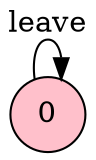 digraph G {
rankdir = LR;
0 [shape=circle,style=filled, fillcolor=pink];
0 -> 0 [label = "leave"];
}
